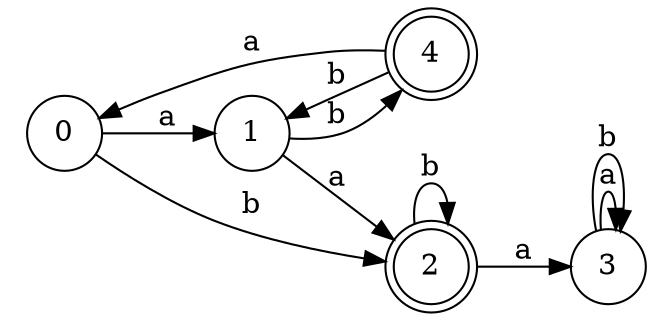 digraph n4_7 {
__start0 [label="" shape="none"];

rankdir=LR;
size="8,5";

s0 [style="filled", color="black", fillcolor="white" shape="circle", label="0"];
s1 [style="filled", color="black", fillcolor="white" shape="circle", label="1"];
s2 [style="rounded,filled", color="black", fillcolor="white" shape="doublecircle", label="2"];
s3 [style="filled", color="black", fillcolor="white" shape="circle", label="3"];
s4 [style="rounded,filled", color="black", fillcolor="white" shape="doublecircle", label="4"];
s0 -> s1 [label="a"];
s0 -> s2 [label="b"];
s1 -> s2 [label="a"];
s1 -> s4 [label="b"];
s2 -> s3 [label="a"];
s2 -> s2 [label="b"];
s3 -> s3 [label="a"];
s3 -> s3 [label="b"];
s4 -> s0 [label="a"];
s4 -> s1 [label="b"];

}